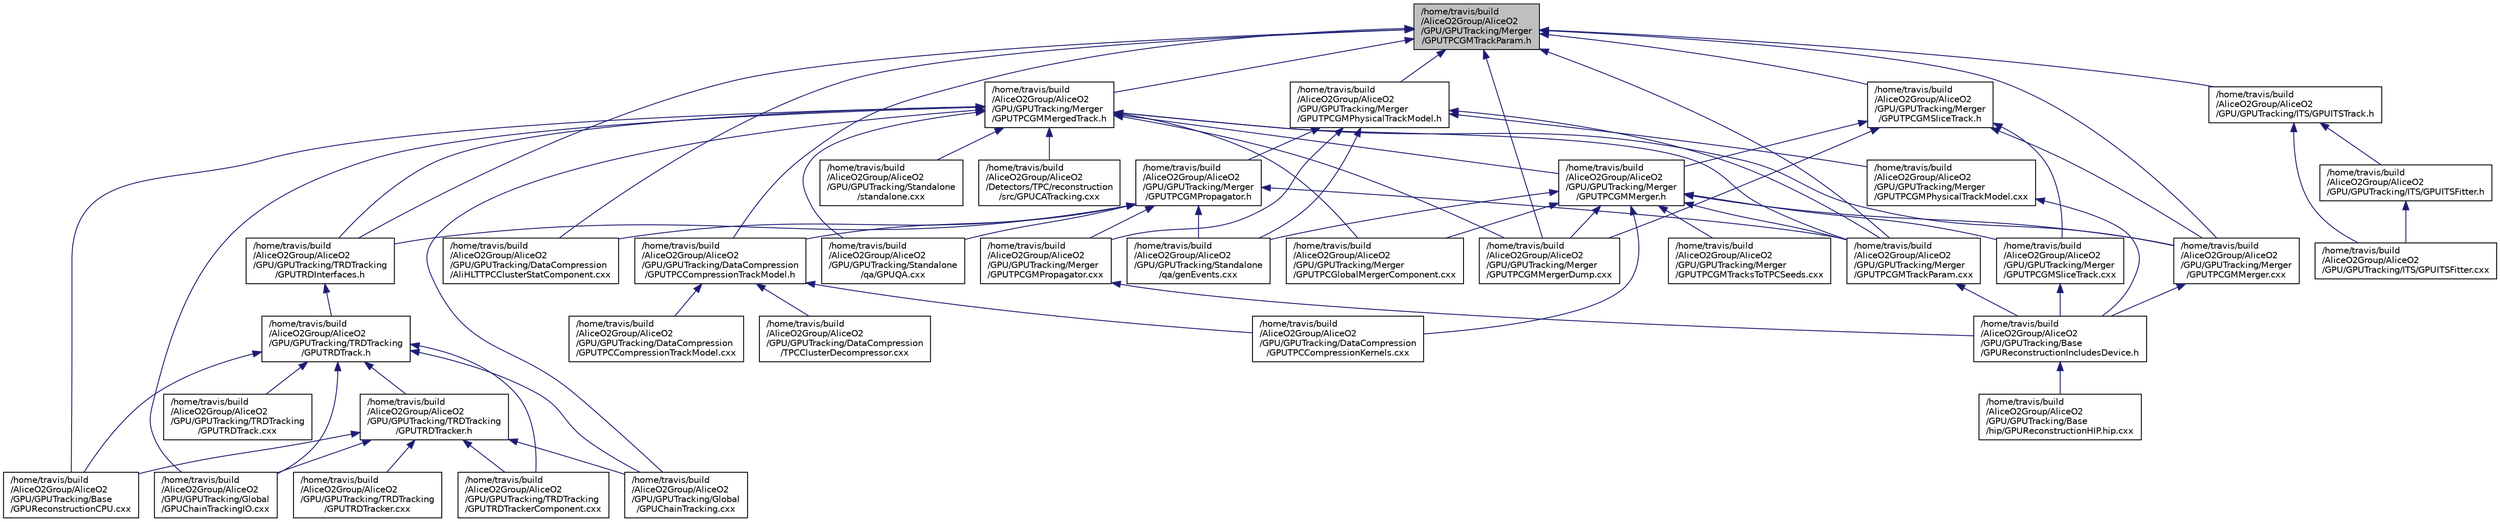 digraph "/home/travis/build/AliceO2Group/AliceO2/GPU/GPUTracking/Merger/GPUTPCGMTrackParam.h"
{
 // INTERACTIVE_SVG=YES
  bgcolor="transparent";
  edge [fontname="Helvetica",fontsize="10",labelfontname="Helvetica",labelfontsize="10"];
  node [fontname="Helvetica",fontsize="10",shape=record];
  Node18 [label="/home/travis/build\l/AliceO2Group/AliceO2\l/GPU/GPUTracking/Merger\l/GPUTPCGMTrackParam.h",height=0.2,width=0.4,color="black", fillcolor="grey75", style="filled", fontcolor="black"];
  Node18 -> Node19 [dir="back",color="midnightblue",fontsize="10",style="solid",fontname="Helvetica"];
  Node19 [label="/home/travis/build\l/AliceO2Group/AliceO2\l/GPU/GPUTracking/DataCompression\l/AliHLTTPCClusterStatComponent.cxx",height=0.2,width=0.4,color="black",URL="$df/dbd/AliHLTTPCClusterStatComponent_8cxx.html"];
  Node18 -> Node20 [dir="back",color="midnightblue",fontsize="10",style="solid",fontname="Helvetica"];
  Node20 [label="/home/travis/build\l/AliceO2Group/AliceO2\l/GPU/GPUTracking/DataCompression\l/GPUTPCCompressionTrackModel.h",height=0.2,width=0.4,color="black",URL="$da/d21/GPUTPCCompressionTrackModel_8h.html"];
  Node20 -> Node21 [dir="back",color="midnightblue",fontsize="10",style="solid",fontname="Helvetica"];
  Node21 [label="/home/travis/build\l/AliceO2Group/AliceO2\l/GPU/GPUTracking/DataCompression\l/GPUTPCCompressionKernels.cxx",height=0.2,width=0.4,color="black",URL="$d9/d57/GPUTPCCompressionKernels_8cxx.html"];
  Node20 -> Node22 [dir="back",color="midnightblue",fontsize="10",style="solid",fontname="Helvetica"];
  Node22 [label="/home/travis/build\l/AliceO2Group/AliceO2\l/GPU/GPUTracking/DataCompression\l/GPUTPCCompressionTrackModel.cxx",height=0.2,width=0.4,color="black",URL="$db/da8/GPUTPCCompressionTrackModel_8cxx.html"];
  Node20 -> Node23 [dir="back",color="midnightblue",fontsize="10",style="solid",fontname="Helvetica"];
  Node23 [label="/home/travis/build\l/AliceO2Group/AliceO2\l/GPU/GPUTracking/DataCompression\l/TPCClusterDecompressor.cxx",height=0.2,width=0.4,color="black",URL="$dc/df2/TPCClusterDecompressor_8cxx.html"];
  Node18 -> Node24 [dir="back",color="midnightblue",fontsize="10",style="solid",fontname="Helvetica"];
  Node24 [label="/home/travis/build\l/AliceO2Group/AliceO2\l/GPU/GPUTracking/ITS/GPUITSTrack.h",height=0.2,width=0.4,color="black",URL="$dc/db2/GPUITSTrack_8h.html"];
  Node24 -> Node25 [dir="back",color="midnightblue",fontsize="10",style="solid",fontname="Helvetica"];
  Node25 [label="/home/travis/build\l/AliceO2Group/AliceO2\l/GPU/GPUTracking/ITS/GPUITSFitter.h",height=0.2,width=0.4,color="black",URL="$d6/d66/GPUITSFitter_8h.html"];
  Node25 -> Node26 [dir="back",color="midnightblue",fontsize="10",style="solid",fontname="Helvetica"];
  Node26 [label="/home/travis/build\l/AliceO2Group/AliceO2\l/GPU/GPUTracking/ITS/GPUITSFitter.cxx",height=0.2,width=0.4,color="black",URL="$d5/d2b/GPUITSFitter_8cxx.html"];
  Node24 -> Node26 [dir="back",color="midnightblue",fontsize="10",style="solid",fontname="Helvetica"];
  Node18 -> Node27 [dir="back",color="midnightblue",fontsize="10",style="solid",fontname="Helvetica"];
  Node27 [label="/home/travis/build\l/AliceO2Group/AliceO2\l/GPU/GPUTracking/Merger\l/GPUTPCGMMergedTrack.h",height=0.2,width=0.4,color="black",URL="$d8/dfd/GPUTPCGMMergedTrack_8h.html"];
  Node27 -> Node28 [dir="back",color="midnightblue",fontsize="10",style="solid",fontname="Helvetica"];
  Node28 [label="/home/travis/build\l/AliceO2Group/AliceO2\l/Detectors/TPC/reconstruction\l/src/GPUCATracking.cxx",height=0.2,width=0.4,color="black",URL="$d4/d2e/GPUCATracking_8cxx.html"];
  Node27 -> Node29 [dir="back",color="midnightblue",fontsize="10",style="solid",fontname="Helvetica"];
  Node29 [label="/home/travis/build\l/AliceO2Group/AliceO2\l/GPU/GPUTracking/Base\l/GPUReconstructionCPU.cxx",height=0.2,width=0.4,color="black",URL="$da/df6/GPUReconstructionCPU_8cxx.html"];
  Node27 -> Node30 [dir="back",color="midnightblue",fontsize="10",style="solid",fontname="Helvetica"];
  Node30 [label="/home/travis/build\l/AliceO2Group/AliceO2\l/GPU/GPUTracking/Global\l/GPUChainTracking.cxx",height=0.2,width=0.4,color="black",URL="$d2/d58/GPUChainTracking_8cxx.html"];
  Node27 -> Node31 [dir="back",color="midnightblue",fontsize="10",style="solid",fontname="Helvetica"];
  Node31 [label="/home/travis/build\l/AliceO2Group/AliceO2\l/GPU/GPUTracking/Global\l/GPUChainTrackingIO.cxx",height=0.2,width=0.4,color="black",URL="$d3/d85/GPUChainTrackingIO_8cxx.html"];
  Node27 -> Node32 [dir="back",color="midnightblue",fontsize="10",style="solid",fontname="Helvetica"];
  Node32 [label="/home/travis/build\l/AliceO2Group/AliceO2\l/GPU/GPUTracking/Merger\l/GPUTPCGMMerger.h",height=0.2,width=0.4,color="black",URL="$d4/dcf/GPUTPCGMMerger_8h.html"];
  Node32 -> Node21 [dir="back",color="midnightblue",fontsize="10",style="solid",fontname="Helvetica"];
  Node32 -> Node33 [dir="back",color="midnightblue",fontsize="10",style="solid",fontname="Helvetica"];
  Node33 [label="/home/travis/build\l/AliceO2Group/AliceO2\l/GPU/GPUTracking/Merger\l/GPUTPCGlobalMergerComponent.cxx",height=0.2,width=0.4,color="black",URL="$df/d06/GPUTPCGlobalMergerComponent_8cxx.html"];
  Node32 -> Node34 [dir="back",color="midnightblue",fontsize="10",style="solid",fontname="Helvetica"];
  Node34 [label="/home/travis/build\l/AliceO2Group/AliceO2\l/GPU/GPUTracking/Merger\l/GPUTPCGMMerger.cxx",height=0.2,width=0.4,color="black",URL="$d0/dd4/GPUTPCGMMerger_8cxx.html"];
  Node34 -> Node35 [dir="back",color="midnightblue",fontsize="10",style="solid",fontname="Helvetica"];
  Node35 [label="/home/travis/build\l/AliceO2Group/AliceO2\l/GPU/GPUTracking/Base\l/GPUReconstructionIncludesDevice.h",height=0.2,width=0.4,color="black",URL="$d0/d25/GPUReconstructionIncludesDevice_8h.html"];
  Node35 -> Node36 [dir="back",color="midnightblue",fontsize="10",style="solid",fontname="Helvetica"];
  Node36 [label="/home/travis/build\l/AliceO2Group/AliceO2\l/GPU/GPUTracking/Base\l/hip/GPUReconstructionHIP.hip.cxx",height=0.2,width=0.4,color="black",URL="$d3/d33/GPUReconstructionHIP_8hip_8cxx.html"];
  Node32 -> Node37 [dir="back",color="midnightblue",fontsize="10",style="solid",fontname="Helvetica"];
  Node37 [label="/home/travis/build\l/AliceO2Group/AliceO2\l/GPU/GPUTracking/Merger\l/GPUTPCGMMergerDump.cxx",height=0.2,width=0.4,color="black",URL="$d0/d24/GPUTPCGMMergerDump_8cxx.html"];
  Node32 -> Node38 [dir="back",color="midnightblue",fontsize="10",style="solid",fontname="Helvetica"];
  Node38 [label="/home/travis/build\l/AliceO2Group/AliceO2\l/GPU/GPUTracking/Merger\l/GPUTPCGMSliceTrack.cxx",height=0.2,width=0.4,color="black",URL="$d5/d84/GPUTPCGMSliceTrack_8cxx.html"];
  Node38 -> Node35 [dir="back",color="midnightblue",fontsize="10",style="solid",fontname="Helvetica"];
  Node32 -> Node39 [dir="back",color="midnightblue",fontsize="10",style="solid",fontname="Helvetica"];
  Node39 [label="/home/travis/build\l/AliceO2Group/AliceO2\l/GPU/GPUTracking/Merger\l/GPUTPCGMTrackParam.cxx",height=0.2,width=0.4,color="black",URL="$df/dad/GPUTPCGMTrackParam_8cxx.html"];
  Node39 -> Node35 [dir="back",color="midnightblue",fontsize="10",style="solid",fontname="Helvetica"];
  Node32 -> Node40 [dir="back",color="midnightblue",fontsize="10",style="solid",fontname="Helvetica"];
  Node40 [label="/home/travis/build\l/AliceO2Group/AliceO2\l/GPU/GPUTracking/Merger\l/GPUTPCGMTracksToTPCSeeds.cxx",height=0.2,width=0.4,color="black",URL="$d3/ddb/GPUTPCGMTracksToTPCSeeds_8cxx.html"];
  Node32 -> Node41 [dir="back",color="midnightblue",fontsize="10",style="solid",fontname="Helvetica"];
  Node41 [label="/home/travis/build\l/AliceO2Group/AliceO2\l/GPU/GPUTracking/Standalone\l/qa/genEvents.cxx",height=0.2,width=0.4,color="black",URL="$d7/d9f/genEvents_8cxx.html"];
  Node27 -> Node33 [dir="back",color="midnightblue",fontsize="10",style="solid",fontname="Helvetica"];
  Node27 -> Node34 [dir="back",color="midnightblue",fontsize="10",style="solid",fontname="Helvetica"];
  Node27 -> Node37 [dir="back",color="midnightblue",fontsize="10",style="solid",fontname="Helvetica"];
  Node27 -> Node39 [dir="back",color="midnightblue",fontsize="10",style="solid",fontname="Helvetica"];
  Node27 -> Node42 [dir="back",color="midnightblue",fontsize="10",style="solid",fontname="Helvetica"];
  Node42 [label="/home/travis/build\l/AliceO2Group/AliceO2\l/GPU/GPUTracking/Standalone\l/qa/GPUQA.cxx",height=0.2,width=0.4,color="black",URL="$de/ddc/GPUQA_8cxx.html"];
  Node27 -> Node43 [dir="back",color="midnightblue",fontsize="10",style="solid",fontname="Helvetica"];
  Node43 [label="/home/travis/build\l/AliceO2Group/AliceO2\l/GPU/GPUTracking/Standalone\l/standalone.cxx",height=0.2,width=0.4,color="black",URL="$dc/df9/standalone_8cxx.html"];
  Node27 -> Node44 [dir="back",color="midnightblue",fontsize="10",style="solid",fontname="Helvetica"];
  Node44 [label="/home/travis/build\l/AliceO2Group/AliceO2\l/GPU/GPUTracking/TRDTracking\l/GPUTRDInterfaces.h",height=0.2,width=0.4,color="black",URL="$df/d77/GPUTRDInterfaces_8h.html"];
  Node44 -> Node45 [dir="back",color="midnightblue",fontsize="10",style="solid",fontname="Helvetica"];
  Node45 [label="/home/travis/build\l/AliceO2Group/AliceO2\l/GPU/GPUTracking/TRDTracking\l/GPUTRDTrack.h",height=0.2,width=0.4,color="black",URL="$db/dca/GPUTRDTrack_8h.html"];
  Node45 -> Node29 [dir="back",color="midnightblue",fontsize="10",style="solid",fontname="Helvetica"];
  Node45 -> Node30 [dir="back",color="midnightblue",fontsize="10",style="solid",fontname="Helvetica"];
  Node45 -> Node31 [dir="back",color="midnightblue",fontsize="10",style="solid",fontname="Helvetica"];
  Node45 -> Node46 [dir="back",color="midnightblue",fontsize="10",style="solid",fontname="Helvetica"];
  Node46 [label="/home/travis/build\l/AliceO2Group/AliceO2\l/GPU/GPUTracking/TRDTracking\l/GPUTRDTrack.cxx",height=0.2,width=0.4,color="black",URL="$d0/d7f/GPUTRDTrack_8cxx.html"];
  Node45 -> Node47 [dir="back",color="midnightblue",fontsize="10",style="solid",fontname="Helvetica"];
  Node47 [label="/home/travis/build\l/AliceO2Group/AliceO2\l/GPU/GPUTracking/TRDTracking\l/GPUTRDTracker.h",height=0.2,width=0.4,color="black",URL="$dd/d44/GPUTRDTracker_8h.html",tooltip="Online TRD tracker based on extrapolated TPC tracks. "];
  Node47 -> Node29 [dir="back",color="midnightblue",fontsize="10",style="solid",fontname="Helvetica"];
  Node47 -> Node30 [dir="back",color="midnightblue",fontsize="10",style="solid",fontname="Helvetica"];
  Node47 -> Node31 [dir="back",color="midnightblue",fontsize="10",style="solid",fontname="Helvetica"];
  Node47 -> Node48 [dir="back",color="midnightblue",fontsize="10",style="solid",fontname="Helvetica"];
  Node48 [label="/home/travis/build\l/AliceO2Group/AliceO2\l/GPU/GPUTracking/TRDTracking\l/GPUTRDTracker.cxx",height=0.2,width=0.4,color="black",URL="$d9/d33/GPUTRDTracker_8cxx.html"];
  Node47 -> Node49 [dir="back",color="midnightblue",fontsize="10",style="solid",fontname="Helvetica"];
  Node49 [label="/home/travis/build\l/AliceO2Group/AliceO2\l/GPU/GPUTracking/TRDTracking\l/GPUTRDTrackerComponent.cxx",height=0.2,width=0.4,color="black",URL="$db/dd1/GPUTRDTrackerComponent_8cxx.html",tooltip="A TRD tracker processing component for the GPU. "];
  Node45 -> Node49 [dir="back",color="midnightblue",fontsize="10",style="solid",fontname="Helvetica"];
  Node18 -> Node50 [dir="back",color="midnightblue",fontsize="10",style="solid",fontname="Helvetica"];
  Node50 [label="/home/travis/build\l/AliceO2Group/AliceO2\l/GPU/GPUTracking/Merger\l/GPUTPCGMSliceTrack.h",height=0.2,width=0.4,color="black",URL="$d1/dc3/GPUTPCGMSliceTrack_8h.html"];
  Node50 -> Node32 [dir="back",color="midnightblue",fontsize="10",style="solid",fontname="Helvetica"];
  Node50 -> Node34 [dir="back",color="midnightblue",fontsize="10",style="solid",fontname="Helvetica"];
  Node50 -> Node37 [dir="back",color="midnightblue",fontsize="10",style="solid",fontname="Helvetica"];
  Node50 -> Node38 [dir="back",color="midnightblue",fontsize="10",style="solid",fontname="Helvetica"];
  Node18 -> Node34 [dir="back",color="midnightblue",fontsize="10",style="solid",fontname="Helvetica"];
  Node18 -> Node37 [dir="back",color="midnightblue",fontsize="10",style="solid",fontname="Helvetica"];
  Node18 -> Node51 [dir="back",color="midnightblue",fontsize="10",style="solid",fontname="Helvetica"];
  Node51 [label="/home/travis/build\l/AliceO2Group/AliceO2\l/GPU/GPUTracking/Merger\l/GPUTPCGMPhysicalTrackModel.h",height=0.2,width=0.4,color="black",URL="$d6/d37/GPUTPCGMPhysicalTrackModel_8h.html"];
  Node51 -> Node52 [dir="back",color="midnightblue",fontsize="10",style="solid",fontname="Helvetica"];
  Node52 [label="/home/travis/build\l/AliceO2Group/AliceO2\l/GPU/GPUTracking/Merger\l/GPUTPCGMPhysicalTrackModel.cxx",height=0.2,width=0.4,color="black",URL="$db/de9/GPUTPCGMPhysicalTrackModel_8cxx.html"];
  Node52 -> Node35 [dir="back",color="midnightblue",fontsize="10",style="solid",fontname="Helvetica"];
  Node51 -> Node53 [dir="back",color="midnightblue",fontsize="10",style="solid",fontname="Helvetica"];
  Node53 [label="/home/travis/build\l/AliceO2Group/AliceO2\l/GPU/GPUTracking/Merger\l/GPUTPCGMPropagator.h",height=0.2,width=0.4,color="black",URL="$d0/dd8/GPUTPCGMPropagator_8h.html"];
  Node53 -> Node19 [dir="back",color="midnightblue",fontsize="10",style="solid",fontname="Helvetica"];
  Node53 -> Node20 [dir="back",color="midnightblue",fontsize="10",style="solid",fontname="Helvetica"];
  Node53 -> Node54 [dir="back",color="midnightblue",fontsize="10",style="solid",fontname="Helvetica"];
  Node54 [label="/home/travis/build\l/AliceO2Group/AliceO2\l/GPU/GPUTracking/Merger\l/GPUTPCGMPropagator.cxx",height=0.2,width=0.4,color="black",URL="$d8/de7/GPUTPCGMPropagator_8cxx.html"];
  Node54 -> Node35 [dir="back",color="midnightblue",fontsize="10",style="solid",fontname="Helvetica"];
  Node53 -> Node39 [dir="back",color="midnightblue",fontsize="10",style="solid",fontname="Helvetica"];
  Node53 -> Node41 [dir="back",color="midnightblue",fontsize="10",style="solid",fontname="Helvetica"];
  Node53 -> Node42 [dir="back",color="midnightblue",fontsize="10",style="solid",fontname="Helvetica"];
  Node53 -> Node44 [dir="back",color="midnightblue",fontsize="10",style="solid",fontname="Helvetica"];
  Node51 -> Node54 [dir="back",color="midnightblue",fontsize="10",style="solid",fontname="Helvetica"];
  Node51 -> Node39 [dir="back",color="midnightblue",fontsize="10",style="solid",fontname="Helvetica"];
  Node51 -> Node41 [dir="back",color="midnightblue",fontsize="10",style="solid",fontname="Helvetica"];
  Node18 -> Node39 [dir="back",color="midnightblue",fontsize="10",style="solid",fontname="Helvetica"];
  Node18 -> Node44 [dir="back",color="midnightblue",fontsize="10",style="solid",fontname="Helvetica"];
}
